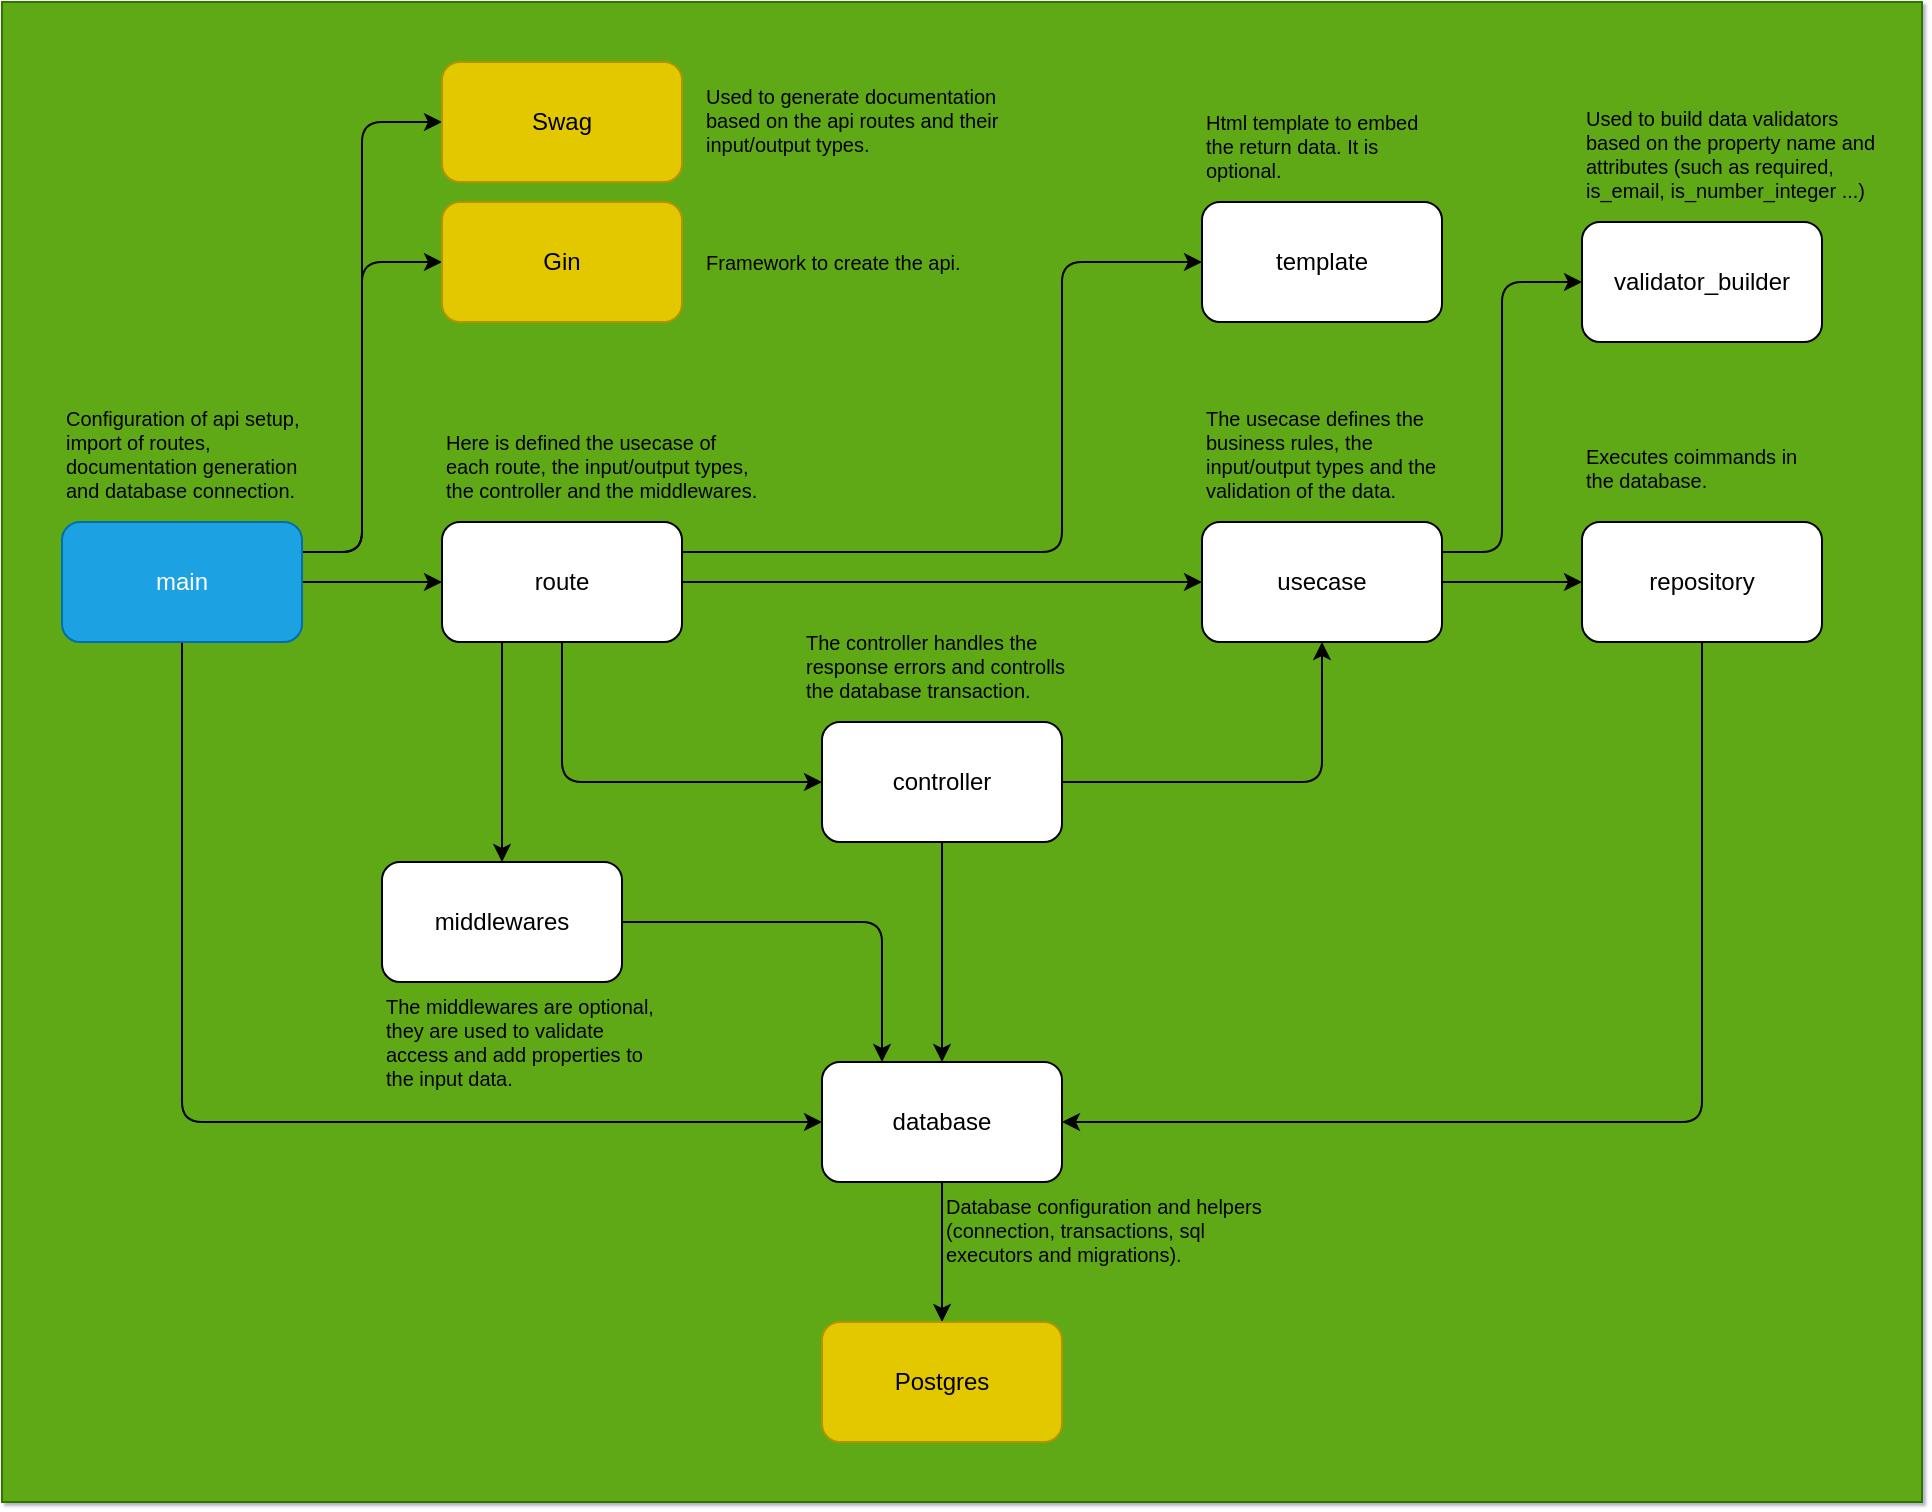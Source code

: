 <mxfile>
    <diagram id="NhXaRMXj1eDPwWQANDPo" name="Page-1">
        <mxGraphModel dx="973" dy="289" grid="1" gridSize="10" guides="1" tooltips="1" connect="1" arrows="1" fold="1" page="0" pageScale="1" pageWidth="850" pageHeight="1100" background="none" math="0" shadow="1" adaptiveColors="simple">
            <root>
                <mxCell id="0"/>
                <mxCell id="1" parent="0"/>
                <mxCell id="2" value="" style="rounded=0;whiteSpace=wrap;html=1;fillColor=#60a917;fontColor=#ffffff;strokeColor=#2D7600;" parent="1" vertex="1">
                    <mxGeometry x="-20" y="110" width="960" height="750" as="geometry"/>
                </mxCell>
                <mxCell id="5" style="edgeStyle=none;html=1;exitX=1;exitY=0.5;exitDx=0;exitDy=0;" parent="1" source="3" target="4" edge="1">
                    <mxGeometry relative="1" as="geometry"/>
                </mxCell>
                <mxCell id="15" style="edgeStyle=none;html=1;exitX=0.5;exitY=1;exitDx=0;exitDy=0;entryX=0;entryY=0.5;entryDx=0;entryDy=0;" parent="1" source="3" target="6" edge="1">
                    <mxGeometry relative="1" as="geometry">
                        <Array as="points">
                            <mxPoint x="70" y="670"/>
                        </Array>
                    </mxGeometry>
                </mxCell>
                <mxCell id="21" style="edgeStyle=none;html=1;exitX=1;exitY=0.25;exitDx=0;exitDy=0;entryX=0;entryY=0.5;entryDx=0;entryDy=0;" parent="1" source="3" target="22" edge="1">
                    <mxGeometry relative="1" as="geometry">
                        <Array as="points">
                            <mxPoint x="160" y="385"/>
                            <mxPoint x="160" y="240"/>
                        </Array>
                    </mxGeometry>
                </mxCell>
                <mxCell id="23" style="edgeStyle=none;html=1;exitX=1;exitY=0.25;exitDx=0;exitDy=0;entryX=0;entryY=0.5;entryDx=0;entryDy=0;" parent="1" source="3" target="19" edge="1">
                    <mxGeometry relative="1" as="geometry">
                        <Array as="points">
                            <mxPoint x="160" y="385"/>
                            <mxPoint x="160" y="170"/>
                        </Array>
                    </mxGeometry>
                </mxCell>
                <mxCell id="3" value="main" style="rounded=1;whiteSpace=wrap;html=1;fillColor=#1ba1e2;fontColor=#ffffff;strokeColor=#006EAF;" parent="1" vertex="1">
                    <mxGeometry x="10" y="370" width="120" height="60" as="geometry"/>
                </mxCell>
                <mxCell id="8" style="edgeStyle=none;html=1;exitX=0.5;exitY=1;exitDx=0;exitDy=0;entryX=0;entryY=0.5;entryDx=0;entryDy=0;" parent="1" source="4" target="7" edge="1">
                    <mxGeometry relative="1" as="geometry">
                        <Array as="points">
                            <mxPoint x="260" y="500"/>
                        </Array>
                    </mxGeometry>
                </mxCell>
                <mxCell id="29" style="edgeStyle=none;html=1;exitX=1;exitY=0.5;exitDx=0;exitDy=0;entryX=0;entryY=0.5;entryDx=0;entryDy=0;" parent="1" source="4" target="9" edge="1">
                    <mxGeometry relative="1" as="geometry"/>
                </mxCell>
                <mxCell id="32" style="edgeStyle=none;html=1;exitX=0.25;exitY=1;exitDx=0;exitDy=0;entryX=0.5;entryY=0;entryDx=0;entryDy=0;" parent="1" source="4" target="30" edge="1">
                    <mxGeometry relative="1" as="geometry"/>
                </mxCell>
                <mxCell id="46" style="edgeStyle=none;html=1;exitX=1;exitY=0.25;exitDx=0;exitDy=0;entryX=0;entryY=0.5;entryDx=0;entryDy=0;" edge="1" parent="1" source="4" target="44">
                    <mxGeometry relative="1" as="geometry">
                        <Array as="points">
                            <mxPoint x="510" y="385"/>
                            <mxPoint x="510" y="240"/>
                        </Array>
                    </mxGeometry>
                </mxCell>
                <mxCell id="4" value="route" style="rounded=1;whiteSpace=wrap;html=1;" parent="1" vertex="1">
                    <mxGeometry x="200" y="370" width="120" height="60" as="geometry"/>
                </mxCell>
                <mxCell id="43" style="edgeStyle=none;html=1;exitX=0.5;exitY=1;exitDx=0;exitDy=0;" parent="1" source="6" target="42" edge="1">
                    <mxGeometry relative="1" as="geometry"/>
                </mxCell>
                <mxCell id="6" value="database" style="rounded=1;whiteSpace=wrap;html=1;" parent="1" vertex="1">
                    <mxGeometry x="390" y="640" width="120" height="60" as="geometry"/>
                </mxCell>
                <mxCell id="10" style="edgeStyle=none;html=1;exitX=1;exitY=0.5;exitDx=0;exitDy=0;entryX=0.5;entryY=1;entryDx=0;entryDy=0;" parent="1" source="7" target="9" edge="1">
                    <mxGeometry relative="1" as="geometry">
                        <Array as="points">
                            <mxPoint x="640" y="500"/>
                        </Array>
                    </mxGeometry>
                </mxCell>
                <mxCell id="14" style="edgeStyle=none;html=1;exitX=0.5;exitY=1;exitDx=0;exitDy=0;entryX=0.5;entryY=0;entryDx=0;entryDy=0;" parent="1" source="7" target="6" edge="1">
                    <mxGeometry relative="1" as="geometry"/>
                </mxCell>
                <mxCell id="7" value="controller" style="rounded=1;whiteSpace=wrap;html=1;" parent="1" vertex="1">
                    <mxGeometry x="390" y="470" width="120" height="60" as="geometry"/>
                </mxCell>
                <mxCell id="12" style="edgeStyle=none;html=1;exitX=1;exitY=0.5;exitDx=0;exitDy=0;entryX=0;entryY=0.5;entryDx=0;entryDy=0;" parent="1" source="9" target="11" edge="1">
                    <mxGeometry relative="1" as="geometry"/>
                </mxCell>
                <mxCell id="38" style="edgeStyle=none;html=1;exitX=1;exitY=0.25;exitDx=0;exitDy=0;entryX=0;entryY=0.5;entryDx=0;entryDy=0;" parent="1" source="9" target="37" edge="1">
                    <mxGeometry relative="1" as="geometry">
                        <Array as="points">
                            <mxPoint x="730" y="385"/>
                            <mxPoint x="730" y="250"/>
                        </Array>
                    </mxGeometry>
                </mxCell>
                <mxCell id="9" value="usecase" style="rounded=1;whiteSpace=wrap;html=1;" parent="1" vertex="1">
                    <mxGeometry x="580" y="370" width="120" height="60" as="geometry"/>
                </mxCell>
                <mxCell id="13" style="edgeStyle=none;html=1;exitX=0.5;exitY=1;exitDx=0;exitDy=0;entryX=1;entryY=0.5;entryDx=0;entryDy=0;" parent="1" source="11" target="6" edge="1">
                    <mxGeometry relative="1" as="geometry">
                        <Array as="points">
                            <mxPoint x="830" y="670"/>
                        </Array>
                    </mxGeometry>
                </mxCell>
                <mxCell id="11" value="repository" style="rounded=1;whiteSpace=wrap;html=1;" parent="1" vertex="1">
                    <mxGeometry x="770" y="370" width="120" height="60" as="geometry"/>
                </mxCell>
                <mxCell id="19" value="Swag" style="rounded=1;whiteSpace=wrap;html=1;fillColor=#e3c800;fontColor=#000000;strokeColor=#B09500;" parent="1" vertex="1">
                    <mxGeometry x="200" y="140" width="120" height="60" as="geometry"/>
                </mxCell>
                <mxCell id="22" value="Gin" style="rounded=1;whiteSpace=wrap;html=1;fillColor=#e3c800;fontColor=#000000;strokeColor=#B09500;" parent="1" vertex="1">
                    <mxGeometry x="200" y="210" width="120" height="60" as="geometry"/>
                </mxCell>
                <mxCell id="24" value="&lt;h1 style=&quot;margin-top: 0px;&quot;&gt;&lt;span style=&quot;background-color: transparent; font-weight: normal;&quot;&gt;Configuration of api setup, import of routes, documentation generation and database connection.&lt;/span&gt;&lt;/h1&gt;" style="text;html=1;whiteSpace=wrap;overflow=hidden;rounded=0;verticalAlign=bottom;fontSize=5;" parent="1" vertex="1">
                    <mxGeometry x="10" y="300" width="120" height="70" as="geometry"/>
                </mxCell>
                <mxCell id="25" value="&lt;h1 style=&quot;margin-top: 0px;&quot;&gt;&lt;span style=&quot;font-weight: 400;&quot;&gt;Used to generate documentation based on the api routes and their input/output types.&lt;/span&gt;&lt;/h1&gt;" style="text;html=1;whiteSpace=wrap;overflow=hidden;rounded=0;verticalAlign=top;fontSize=5;" parent="1" vertex="1">
                    <mxGeometry x="330" y="145" width="170" height="50" as="geometry"/>
                </mxCell>
                <mxCell id="26" value="&lt;h1 style=&quot;margin-top: 0px;&quot;&gt;&lt;span style=&quot;font-weight: 400;&quot;&gt;Framework to create the api.&lt;/span&gt;&lt;/h1&gt;" style="text;html=1;whiteSpace=wrap;overflow=hidden;rounded=0;verticalAlign=top;fontSize=5;" parent="1" vertex="1">
                    <mxGeometry x="330" y="227.5" width="170" height="25" as="geometry"/>
                </mxCell>
                <mxCell id="27" value="&lt;h1 style=&quot;margin-top: 0px;&quot;&gt;&lt;span style=&quot;font-weight: 400;&quot;&gt;Here is defined the usecase of each route, the input/output types, the controller and the middlewares.&lt;/span&gt;&lt;/h1&gt;" style="text;html=1;whiteSpace=wrap;overflow=hidden;rounded=0;verticalAlign=bottom;fontSize=5;" parent="1" vertex="1">
                    <mxGeometry x="200" y="290" width="160" height="80" as="geometry"/>
                </mxCell>
                <mxCell id="28" value="&lt;h1 style=&quot;margin-top: 0px;&quot;&gt;&lt;span style=&quot;font-weight: 400;&quot;&gt;The controller handles the response errors and controlls the database transaction.&lt;/span&gt;&lt;/h1&gt;" style="text;html=1;whiteSpace=wrap;overflow=hidden;rounded=0;verticalAlign=bottom;fontSize=5;" parent="1" vertex="1">
                    <mxGeometry x="380" y="400" width="140" height="70" as="geometry"/>
                </mxCell>
                <mxCell id="31" style="edgeStyle=none;html=1;exitX=1;exitY=0.5;exitDx=0;exitDy=0;entryX=0.25;entryY=0;entryDx=0;entryDy=0;" parent="1" source="30" target="6" edge="1">
                    <mxGeometry relative="1" as="geometry">
                        <Array as="points">
                            <mxPoint x="420" y="570"/>
                        </Array>
                    </mxGeometry>
                </mxCell>
                <mxCell id="30" value="middlewares" style="rounded=1;whiteSpace=wrap;html=1;" parent="1" vertex="1">
                    <mxGeometry x="170" y="540" width="120" height="60" as="geometry"/>
                </mxCell>
                <mxCell id="34" value="&lt;h1 style=&quot;margin-top: 0px;&quot;&gt;&lt;span style=&quot;font-weight: 400;&quot;&gt;The middlewares are optional, they are used to validate access and add properties to the input data.&lt;/span&gt;&lt;/h1&gt;" style="text;html=1;whiteSpace=wrap;overflow=hidden;rounded=0;verticalAlign=top;fontSize=5;" parent="1" vertex="1">
                    <mxGeometry x="170" y="600" width="140" height="70" as="geometry"/>
                </mxCell>
                <mxCell id="35" value="&lt;h1 style=&quot;margin-top: 0px;&quot;&gt;&lt;span style=&quot;font-weight: 400;&quot;&gt;The usecase defines the business rules, the input/output types and the validation of the data.&lt;/span&gt;&lt;/h1&gt;" style="text;html=1;whiteSpace=wrap;overflow=hidden;rounded=0;verticalAlign=bottom;fontSize=5;" parent="1" vertex="1">
                    <mxGeometry x="580" y="300" width="120" height="70" as="geometry"/>
                </mxCell>
                <mxCell id="36" value="&lt;h1 style=&quot;margin-top: 0px;&quot;&gt;&lt;span style=&quot;font-weight: 400;&quot;&gt;Executes coimmands in the database.&lt;/span&gt;&lt;/h1&gt;" style="text;html=1;whiteSpace=wrap;overflow=hidden;rounded=0;verticalAlign=bottom;fontSize=5;" parent="1" vertex="1">
                    <mxGeometry x="770" y="295" width="120" height="70" as="geometry"/>
                </mxCell>
                <mxCell id="37" value="validator_builder" style="rounded=1;whiteSpace=wrap;html=1;" parent="1" vertex="1">
                    <mxGeometry x="770" y="220" width="120" height="60" as="geometry"/>
                </mxCell>
                <mxCell id="40" value="&lt;h1 style=&quot;margin-top: 0px;&quot;&gt;&lt;span style=&quot;font-weight: 400;&quot;&gt;Used to build data validators based on the property name and attributes (such as required, is_email, is_number_integer ...)&lt;/span&gt;&lt;/h1&gt;" style="text;html=1;whiteSpace=wrap;overflow=hidden;rounded=0;verticalAlign=bottom;fontSize=5;" parent="1" vertex="1">
                    <mxGeometry x="770" y="125" width="150" height="95" as="geometry"/>
                </mxCell>
                <mxCell id="41" value="&lt;h1 style=&quot;margin-top: 0px;&quot;&gt;&lt;span style=&quot;font-weight: 400;&quot;&gt;Database configuration and helpers (connection, transactions, sql executors and migrations).&lt;/span&gt;&lt;/h1&gt;" style="text;html=1;whiteSpace=wrap;overflow=hidden;rounded=0;verticalAlign=top;fontSize=5;" parent="1" vertex="1">
                    <mxGeometry x="450" y="700" width="170" height="50" as="geometry"/>
                </mxCell>
                <mxCell id="42" value="Postgres" style="rounded=1;whiteSpace=wrap;html=1;fillColor=#e3c800;fontColor=#000000;strokeColor=#B09500;" parent="1" vertex="1">
                    <mxGeometry x="390" y="770" width="120" height="60" as="geometry"/>
                </mxCell>
                <mxCell id="44" value="template" style="rounded=1;whiteSpace=wrap;html=1;" vertex="1" parent="1">
                    <mxGeometry x="580" y="210" width="120" height="60" as="geometry"/>
                </mxCell>
                <mxCell id="45" value="&lt;h1 style=&quot;margin-top: 0px;&quot;&gt;&lt;span style=&quot;font-weight: 400;&quot;&gt;Html template to embed the return data. It is optional.&lt;/span&gt;&lt;/h1&gt;" style="text;html=1;whiteSpace=wrap;overflow=hidden;rounded=0;verticalAlign=bottom;fontSize=5;" vertex="1" parent="1">
                    <mxGeometry x="580" y="140" width="120" height="70" as="geometry"/>
                </mxCell>
            </root>
        </mxGraphModel>
    </diagram>
</mxfile>